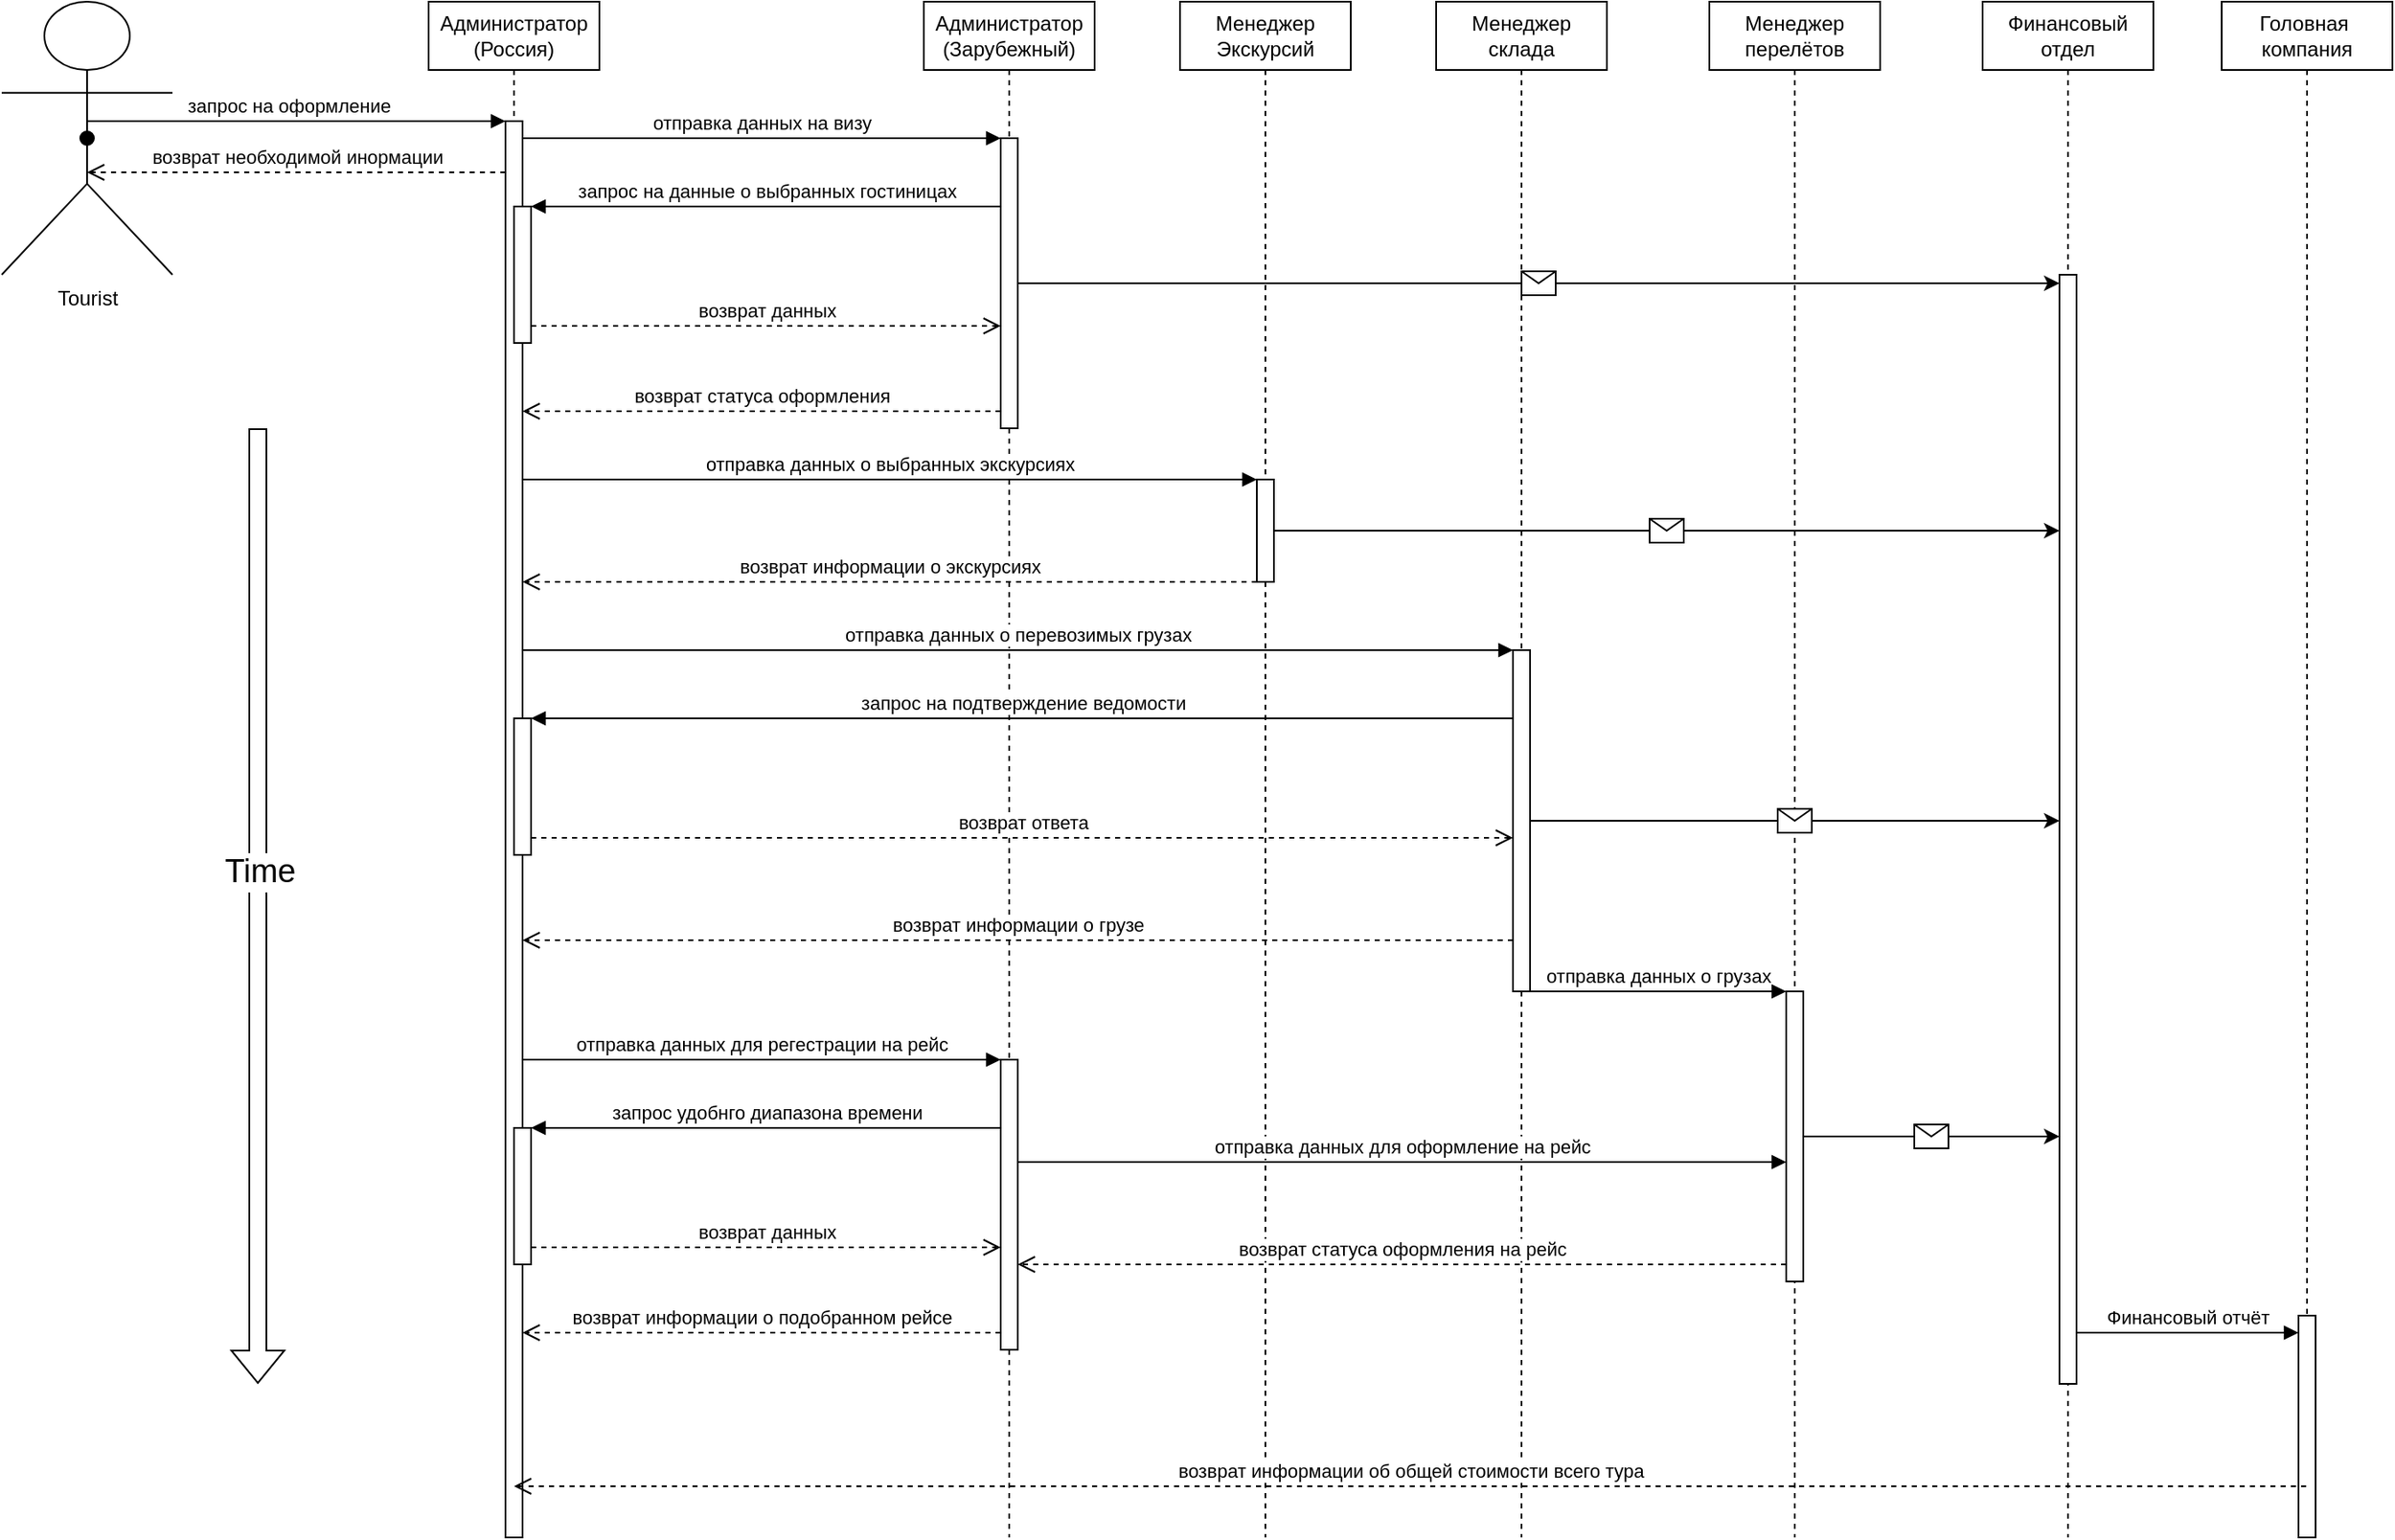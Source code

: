 <mxfile version="22.0.3" type="device">
  <diagram name="Page-1" id="2YBvvXClWsGukQMizWep">
    <mxGraphModel dx="1884" dy="1133" grid="1" gridSize="10" guides="1" tooltips="1" connect="1" arrows="1" fold="1" page="1" pageScale="1" pageWidth="850" pageHeight="1100" math="0" shadow="0">
      <root>
        <mxCell id="0" />
        <mxCell id="1" parent="0" />
        <mxCell id="aM9ryv3xv72pqoxQDRHE-1" value="Администратор&lt;br&gt;(Россия)" style="shape=umlLifeline;perimeter=lifelinePerimeter;whiteSpace=wrap;html=1;container=0;dropTarget=0;collapsible=0;recursiveResize=0;outlineConnect=0;portConstraint=eastwest;newEdgeStyle={&quot;edgeStyle&quot;:&quot;elbowEdgeStyle&quot;,&quot;elbow&quot;:&quot;vertical&quot;,&quot;curved&quot;:0,&quot;rounded&quot;:0};" parent="1" vertex="1">
          <mxGeometry x="250" y="60" width="100" height="900" as="geometry" />
        </mxCell>
        <mxCell id="aM9ryv3xv72pqoxQDRHE-2" value="" style="html=1;points=[];perimeter=orthogonalPerimeter;outlineConnect=0;targetShapes=umlLifeline;portConstraint=eastwest;newEdgeStyle={&quot;edgeStyle&quot;:&quot;elbowEdgeStyle&quot;,&quot;elbow&quot;:&quot;vertical&quot;,&quot;curved&quot;:0,&quot;rounded&quot;:0};" parent="aM9ryv3xv72pqoxQDRHE-1" vertex="1">
          <mxGeometry x="45" y="70" width="10" height="830" as="geometry" />
        </mxCell>
        <mxCell id="aM9ryv3xv72pqoxQDRHE-4" value="" style="html=1;points=[];perimeter=orthogonalPerimeter;outlineConnect=0;targetShapes=umlLifeline;portConstraint=eastwest;newEdgeStyle={&quot;edgeStyle&quot;:&quot;elbowEdgeStyle&quot;,&quot;elbow&quot;:&quot;vertical&quot;,&quot;curved&quot;:0,&quot;rounded&quot;:0};" parent="aM9ryv3xv72pqoxQDRHE-1" vertex="1">
          <mxGeometry x="50" y="120" width="10" height="80" as="geometry" />
        </mxCell>
        <mxCell id="bHfFdbvjbziyMw19bAwN-28" value="" style="html=1;points=[];perimeter=orthogonalPerimeter;outlineConnect=0;targetShapes=umlLifeline;portConstraint=eastwest;newEdgeStyle={&quot;edgeStyle&quot;:&quot;elbowEdgeStyle&quot;,&quot;elbow&quot;:&quot;vertical&quot;,&quot;curved&quot;:0,&quot;rounded&quot;:0};" parent="aM9ryv3xv72pqoxQDRHE-1" vertex="1">
          <mxGeometry x="50" y="420" width="10" height="80" as="geometry" />
        </mxCell>
        <mxCell id="aM9ryv3xv72pqoxQDRHE-5" value="Администратор&lt;br&gt;(Зарубежный)" style="shape=umlLifeline;perimeter=lifelinePerimeter;whiteSpace=wrap;html=1;container=0;dropTarget=0;collapsible=0;recursiveResize=0;outlineConnect=0;portConstraint=eastwest;newEdgeStyle={&quot;edgeStyle&quot;:&quot;elbowEdgeStyle&quot;,&quot;elbow&quot;:&quot;vertical&quot;,&quot;curved&quot;:0,&quot;rounded&quot;:0};" parent="1" vertex="1">
          <mxGeometry x="540" y="60" width="100" height="900" as="geometry" />
        </mxCell>
        <mxCell id="aM9ryv3xv72pqoxQDRHE-6" value="" style="html=1;points=[];perimeter=orthogonalPerimeter;outlineConnect=0;targetShapes=umlLifeline;portConstraint=eastwest;newEdgeStyle={&quot;edgeStyle&quot;:&quot;elbowEdgeStyle&quot;,&quot;elbow&quot;:&quot;vertical&quot;,&quot;curved&quot;:0,&quot;rounded&quot;:0};" parent="aM9ryv3xv72pqoxQDRHE-5" vertex="1">
          <mxGeometry x="45" y="80" width="10" height="170" as="geometry" />
        </mxCell>
        <mxCell id="bHfFdbvjbziyMw19bAwN-39" value="" style="html=1;points=[];perimeter=orthogonalPerimeter;outlineConnect=0;targetShapes=umlLifeline;portConstraint=eastwest;newEdgeStyle={&quot;edgeStyle&quot;:&quot;elbowEdgeStyle&quot;,&quot;elbow&quot;:&quot;vertical&quot;,&quot;curved&quot;:0,&quot;rounded&quot;:0};" parent="aM9ryv3xv72pqoxQDRHE-5" vertex="1">
          <mxGeometry x="-240" y="660" width="10" height="80" as="geometry" />
        </mxCell>
        <mxCell id="bHfFdbvjbziyMw19bAwN-40" value="" style="html=1;points=[];perimeter=orthogonalPerimeter;outlineConnect=0;targetShapes=umlLifeline;portConstraint=eastwest;newEdgeStyle={&quot;edgeStyle&quot;:&quot;elbowEdgeStyle&quot;,&quot;elbow&quot;:&quot;vertical&quot;,&quot;curved&quot;:0,&quot;rounded&quot;:0};" parent="aM9ryv3xv72pqoxQDRHE-5" vertex="1">
          <mxGeometry x="45" y="620" width="10" height="170" as="geometry" />
        </mxCell>
        <mxCell id="bHfFdbvjbziyMw19bAwN-41" value="отправка данных для регестрации на рейс" style="html=1;verticalAlign=bottom;endArrow=block;edgeStyle=elbowEdgeStyle;elbow=vertical;curved=0;rounded=0;" parent="aM9ryv3xv72pqoxQDRHE-5" target="bHfFdbvjbziyMw19bAwN-40" edge="1">
          <mxGeometry relative="1" as="geometry">
            <mxPoint x="-235" y="620" as="sourcePoint" />
            <Array as="points">
              <mxPoint x="-150" y="620" />
            </Array>
          </mxGeometry>
        </mxCell>
        <mxCell id="bHfFdbvjbziyMw19bAwN-42" value="возврат информации о подобранном рейсе" style="html=1;verticalAlign=bottom;endArrow=open;dashed=1;endSize=8;edgeStyle=elbowEdgeStyle;elbow=vertical;curved=0;rounded=0;" parent="aM9ryv3xv72pqoxQDRHE-5" source="bHfFdbvjbziyMw19bAwN-40" edge="1">
          <mxGeometry relative="1" as="geometry">
            <mxPoint x="-235" y="780" as="targetPoint" />
            <Array as="points">
              <mxPoint x="-140" y="780" />
            </Array>
          </mxGeometry>
        </mxCell>
        <mxCell id="bHfFdbvjbziyMw19bAwN-43" value="запрос удобнго диапазона времени" style="html=1;verticalAlign=bottom;endArrow=block;edgeStyle=elbowEdgeStyle;elbow=horizontal;curved=0;rounded=0;" parent="aM9ryv3xv72pqoxQDRHE-5" source="bHfFdbvjbziyMw19bAwN-40" target="bHfFdbvjbziyMw19bAwN-39" edge="1">
          <mxGeometry relative="1" as="geometry">
            <mxPoint x="-155" y="660" as="sourcePoint" />
            <Array as="points">
              <mxPoint x="-140" y="660" />
            </Array>
          </mxGeometry>
        </mxCell>
        <mxCell id="bHfFdbvjbziyMw19bAwN-44" value="возврат данных" style="html=1;verticalAlign=bottom;endArrow=open;dashed=1;endSize=8;edgeStyle=elbowEdgeStyle;elbow=vertical;curved=0;rounded=0;" parent="aM9ryv3xv72pqoxQDRHE-5" source="bHfFdbvjbziyMw19bAwN-39" target="bHfFdbvjbziyMw19bAwN-40" edge="1">
          <mxGeometry relative="1" as="geometry">
            <mxPoint x="-155" y="735" as="targetPoint" />
            <Array as="points">
              <mxPoint x="-150" y="730" />
            </Array>
          </mxGeometry>
        </mxCell>
        <mxCell id="aM9ryv3xv72pqoxQDRHE-7" value="отправка данных на визу" style="html=1;verticalAlign=bottom;endArrow=block;edgeStyle=elbowEdgeStyle;elbow=vertical;curved=0;rounded=0;" parent="1" source="aM9ryv3xv72pqoxQDRHE-2" target="aM9ryv3xv72pqoxQDRHE-6" edge="1">
          <mxGeometry relative="1" as="geometry">
            <mxPoint x="405" y="150" as="sourcePoint" />
            <Array as="points">
              <mxPoint x="390" y="140" />
            </Array>
          </mxGeometry>
        </mxCell>
        <mxCell id="aM9ryv3xv72pqoxQDRHE-8" value="возврат статуса оформления" style="html=1;verticalAlign=bottom;endArrow=open;dashed=1;endSize=8;edgeStyle=elbowEdgeStyle;elbow=vertical;curved=0;rounded=0;" parent="1" source="aM9ryv3xv72pqoxQDRHE-6" target="aM9ryv3xv72pqoxQDRHE-2" edge="1">
          <mxGeometry relative="1" as="geometry">
            <mxPoint x="405" y="225" as="targetPoint" />
            <Array as="points">
              <mxPoint x="400" y="300" />
            </Array>
          </mxGeometry>
        </mxCell>
        <mxCell id="aM9ryv3xv72pqoxQDRHE-9" value="запрос на данные о выбранных гостиницах" style="html=1;verticalAlign=bottom;endArrow=block;edgeStyle=elbowEdgeStyle;elbow=horizontal;curved=0;rounded=0;" parent="1" source="aM9ryv3xv72pqoxQDRHE-6" target="aM9ryv3xv72pqoxQDRHE-4" edge="1">
          <mxGeometry relative="1" as="geometry">
            <mxPoint x="385" y="180" as="sourcePoint" />
            <Array as="points">
              <mxPoint x="400" y="180" />
            </Array>
          </mxGeometry>
        </mxCell>
        <mxCell id="aM9ryv3xv72pqoxQDRHE-10" value="возврат данных" style="html=1;verticalAlign=bottom;endArrow=open;dashed=1;endSize=8;edgeStyle=elbowEdgeStyle;elbow=vertical;curved=0;rounded=0;" parent="1" source="aM9ryv3xv72pqoxQDRHE-4" target="aM9ryv3xv72pqoxQDRHE-6" edge="1">
          <mxGeometry relative="1" as="geometry">
            <mxPoint x="385" y="255" as="targetPoint" />
            <Array as="points">
              <mxPoint x="390" y="250" />
            </Array>
          </mxGeometry>
        </mxCell>
        <mxCell id="bHfFdbvjbziyMw19bAwN-1" value="Менеджер Экскурсий" style="shape=umlLifeline;perimeter=lifelinePerimeter;whiteSpace=wrap;html=1;container=0;dropTarget=0;collapsible=0;recursiveResize=0;outlineConnect=0;portConstraint=eastwest;newEdgeStyle={&quot;edgeStyle&quot;:&quot;elbowEdgeStyle&quot;,&quot;elbow&quot;:&quot;vertical&quot;,&quot;curved&quot;:0,&quot;rounded&quot;:0};" parent="1" vertex="1">
          <mxGeometry x="690" y="60" width="100" height="900" as="geometry" />
        </mxCell>
        <mxCell id="bHfFdbvjbziyMw19bAwN-2" value="" style="html=1;points=[];perimeter=orthogonalPerimeter;outlineConnect=0;targetShapes=umlLifeline;portConstraint=eastwest;newEdgeStyle={&quot;edgeStyle&quot;:&quot;elbowEdgeStyle&quot;,&quot;elbow&quot;:&quot;vertical&quot;,&quot;curved&quot;:0,&quot;rounded&quot;:0};" parent="bHfFdbvjbziyMw19bAwN-1" vertex="1">
          <mxGeometry x="45" y="280" width="10" height="60" as="geometry" />
        </mxCell>
        <mxCell id="bHfFdbvjbziyMw19bAwN-3" value="" style="shape=flexArrow;endArrow=classic;html=1;rounded=0;" parent="1" edge="1">
          <mxGeometry width="50" height="50" relative="1" as="geometry">
            <mxPoint x="150" y="310" as="sourcePoint" />
            <mxPoint x="150" y="870" as="targetPoint" />
          </mxGeometry>
        </mxCell>
        <mxCell id="bHfFdbvjbziyMw19bAwN-5" value="&lt;font style=&quot;font-size: 19px;&quot;&gt;Time&lt;/font&gt;" style="edgeLabel;html=1;align=center;verticalAlign=middle;resizable=0;points=[];" parent="bHfFdbvjbziyMw19bAwN-3" vertex="1" connectable="0">
          <mxGeometry x="-0.074" y="1" relative="1" as="geometry">
            <mxPoint as="offset" />
          </mxGeometry>
        </mxCell>
        <mxCell id="bHfFdbvjbziyMw19bAwN-6" value="Tourist" style="shape=umlActor;verticalLabelPosition=bottom;verticalAlign=top;html=1;outlineConnect=0;" parent="1" vertex="1">
          <mxGeometry y="60" width="100" height="160" as="geometry" />
        </mxCell>
        <mxCell id="aM9ryv3xv72pqoxQDRHE-3" value="запрос на оформление" style="html=1;verticalAlign=bottom;startArrow=oval;endArrow=block;startSize=8;edgeStyle=elbowEdgeStyle;elbow=vertical;curved=0;rounded=0;exitX=0.5;exitY=0.5;exitDx=0;exitDy=0;exitPerimeter=0;" parent="1" source="bHfFdbvjbziyMw19bAwN-6" target="aM9ryv3xv72pqoxQDRHE-2" edge="1">
          <mxGeometry relative="1" as="geometry">
            <mxPoint x="120" y="130" as="sourcePoint" />
            <Array as="points">
              <mxPoint x="170" y="130" />
            </Array>
          </mxGeometry>
        </mxCell>
        <mxCell id="bHfFdbvjbziyMw19bAwN-8" value="Менеджер склада" style="shape=umlLifeline;perimeter=lifelinePerimeter;whiteSpace=wrap;html=1;container=0;dropTarget=0;collapsible=0;recursiveResize=0;outlineConnect=0;portConstraint=eastwest;newEdgeStyle={&quot;edgeStyle&quot;:&quot;elbowEdgeStyle&quot;,&quot;elbow&quot;:&quot;vertical&quot;,&quot;curved&quot;:0,&quot;rounded&quot;:0};" parent="1" vertex="1">
          <mxGeometry x="840" y="60" width="100" height="900" as="geometry" />
        </mxCell>
        <mxCell id="bHfFdbvjbziyMw19bAwN-9" value="" style="html=1;points=[];perimeter=orthogonalPerimeter;outlineConnect=0;targetShapes=umlLifeline;portConstraint=eastwest;newEdgeStyle={&quot;edgeStyle&quot;:&quot;elbowEdgeStyle&quot;,&quot;elbow&quot;:&quot;vertical&quot;,&quot;curved&quot;:0,&quot;rounded&quot;:0};" parent="bHfFdbvjbziyMw19bAwN-8" vertex="1">
          <mxGeometry x="45" y="380" width="10" height="200" as="geometry" />
        </mxCell>
        <mxCell id="bHfFdbvjbziyMw19bAwN-13" value="отправка данных о выбранных экскурсиях" style="html=1;verticalAlign=bottom;endArrow=block;edgeStyle=elbowEdgeStyle;elbow=vertical;curved=0;rounded=0;" parent="1" edge="1">
          <mxGeometry relative="1" as="geometry">
            <mxPoint x="305" y="340" as="sourcePoint" />
            <Array as="points">
              <mxPoint x="400" y="340" />
            </Array>
            <mxPoint x="735" y="340" as="targetPoint" />
          </mxGeometry>
        </mxCell>
        <mxCell id="bHfFdbvjbziyMw19bAwN-15" value="возврат необходимой инормации" style="html=1;verticalAlign=bottom;endArrow=open;dashed=1;endSize=8;edgeStyle=elbowEdgeStyle;elbow=vertical;curved=0;rounded=0;" parent="1" source="aM9ryv3xv72pqoxQDRHE-2" edge="1">
          <mxGeometry relative="1" as="geometry">
            <mxPoint x="50" y="160" as="targetPoint" />
            <Array as="points">
              <mxPoint x="145" y="160" />
            </Array>
            <mxPoint x="220" y="160" as="sourcePoint" />
          </mxGeometry>
        </mxCell>
        <mxCell id="bHfFdbvjbziyMw19bAwN-16" value="Менеджер&lt;br&gt;перелётов" style="shape=umlLifeline;perimeter=lifelinePerimeter;whiteSpace=wrap;html=1;container=0;dropTarget=0;collapsible=0;recursiveResize=0;outlineConnect=0;portConstraint=eastwest;newEdgeStyle={&quot;edgeStyle&quot;:&quot;elbowEdgeStyle&quot;,&quot;elbow&quot;:&quot;vertical&quot;,&quot;curved&quot;:0,&quot;rounded&quot;:0};" parent="1" vertex="1">
          <mxGeometry x="1000" y="60" width="100" height="900" as="geometry" />
        </mxCell>
        <mxCell id="bHfFdbvjbziyMw19bAwN-17" value="" style="html=1;points=[];perimeter=orthogonalPerimeter;outlineConnect=0;targetShapes=umlLifeline;portConstraint=eastwest;newEdgeStyle={&quot;edgeStyle&quot;:&quot;elbowEdgeStyle&quot;,&quot;elbow&quot;:&quot;vertical&quot;,&quot;curved&quot;:0,&quot;rounded&quot;:0};" parent="bHfFdbvjbziyMw19bAwN-16" vertex="1">
          <mxGeometry x="45" y="580" width="10" height="170" as="geometry" />
        </mxCell>
        <mxCell id="bHfFdbvjbziyMw19bAwN-18" value="Финансовый отдел" style="shape=umlLifeline;perimeter=lifelinePerimeter;whiteSpace=wrap;html=1;container=0;dropTarget=0;collapsible=0;recursiveResize=0;outlineConnect=0;portConstraint=eastwest;newEdgeStyle={&quot;edgeStyle&quot;:&quot;elbowEdgeStyle&quot;,&quot;elbow&quot;:&quot;vertical&quot;,&quot;curved&quot;:0,&quot;rounded&quot;:0};" parent="1" vertex="1">
          <mxGeometry x="1160" y="60" width="100" height="900" as="geometry" />
        </mxCell>
        <mxCell id="bHfFdbvjbziyMw19bAwN-19" value="" style="html=1;points=[];perimeter=orthogonalPerimeter;outlineConnect=0;targetShapes=umlLifeline;portConstraint=eastwest;newEdgeStyle={&quot;edgeStyle&quot;:&quot;elbowEdgeStyle&quot;,&quot;elbow&quot;:&quot;vertical&quot;,&quot;curved&quot;:0,&quot;rounded&quot;:0};" parent="bHfFdbvjbziyMw19bAwN-18" vertex="1">
          <mxGeometry x="45" y="160" width="10" height="650" as="geometry" />
        </mxCell>
        <mxCell id="bHfFdbvjbziyMw19bAwN-21" value="" style="endArrow=classic;html=1;rounded=0;" parent="1" source="bHfFdbvjbziyMw19bAwN-2" target="bHfFdbvjbziyMw19bAwN-19" edge="1">
          <mxGeometry relative="1" as="geometry">
            <mxPoint x="750" y="440" as="sourcePoint" />
            <mxPoint x="1130" y="440" as="targetPoint" />
          </mxGeometry>
        </mxCell>
        <mxCell id="bHfFdbvjbziyMw19bAwN-22" value="" style="shape=message;html=1;outlineConnect=0;" parent="bHfFdbvjbziyMw19bAwN-21" vertex="1">
          <mxGeometry width="20" height="14" relative="1" as="geometry">
            <mxPoint x="-10" y="-7" as="offset" />
          </mxGeometry>
        </mxCell>
        <mxCell id="bHfFdbvjbziyMw19bAwN-23" value="возврат информации о экскурсиях" style="html=1;verticalAlign=bottom;endArrow=open;dashed=1;endSize=8;edgeStyle=elbowEdgeStyle;elbow=vertical;curved=0;rounded=0;" parent="1" source="bHfFdbvjbziyMw19bAwN-2" target="aM9ryv3xv72pqoxQDRHE-2" edge="1">
          <mxGeometry relative="1" as="geometry">
            <mxPoint x="310" y="400" as="targetPoint" />
            <Array as="points">
              <mxPoint x="545" y="400" />
            </Array>
            <mxPoint x="730" y="400" as="sourcePoint" />
          </mxGeometry>
        </mxCell>
        <mxCell id="bHfFdbvjbziyMw19bAwN-24" value="" style="endArrow=classic;html=1;rounded=0;" parent="1" source="aM9ryv3xv72pqoxQDRHE-6" target="bHfFdbvjbziyMw19bAwN-19" edge="1">
          <mxGeometry relative="1" as="geometry">
            <mxPoint x="600" y="218.67" as="sourcePoint" />
            <mxPoint x="1210" y="225" as="targetPoint" />
          </mxGeometry>
        </mxCell>
        <mxCell id="bHfFdbvjbziyMw19bAwN-25" value="" style="shape=message;html=1;outlineConnect=0;" parent="bHfFdbvjbziyMw19bAwN-24" vertex="1">
          <mxGeometry width="20" height="14" relative="1" as="geometry">
            <mxPoint x="-10" y="-7" as="offset" />
          </mxGeometry>
        </mxCell>
        <mxCell id="bHfFdbvjbziyMw19bAwN-26" value="отправка данных о перевозимых грузах" style="html=1;verticalAlign=bottom;endArrow=block;edgeStyle=elbowEdgeStyle;elbow=vertical;curved=0;rounded=0;" parent="1" source="aM9ryv3xv72pqoxQDRHE-2" target="bHfFdbvjbziyMw19bAwN-9" edge="1">
          <mxGeometry relative="1" as="geometry">
            <mxPoint x="315" y="440" as="sourcePoint" />
            <Array as="points">
              <mxPoint x="410" y="440" />
            </Array>
            <mxPoint x="745" y="440" as="targetPoint" />
          </mxGeometry>
        </mxCell>
        <mxCell id="bHfFdbvjbziyMw19bAwN-29" value="запрос на подтверждение ведомости" style="html=1;verticalAlign=bottom;endArrow=block;edgeStyle=elbowEdgeStyle;elbow=horizontal;curved=0;rounded=0;" parent="1" source="bHfFdbvjbziyMw19bAwN-9" target="bHfFdbvjbziyMw19bAwN-28" edge="1">
          <mxGeometry relative="1" as="geometry">
            <mxPoint x="585" y="480" as="sourcePoint" />
            <Array as="points">
              <mxPoint x="400" y="480" />
            </Array>
          </mxGeometry>
        </mxCell>
        <mxCell id="bHfFdbvjbziyMw19bAwN-30" value="возврат ответа" style="html=1;verticalAlign=bottom;endArrow=open;dashed=1;endSize=8;edgeStyle=elbowEdgeStyle;elbow=vertical;curved=0;rounded=0;" parent="1" source="bHfFdbvjbziyMw19bAwN-28" target="bHfFdbvjbziyMw19bAwN-9" edge="1">
          <mxGeometry relative="1" as="geometry">
            <mxPoint x="880" y="550" as="targetPoint" />
            <Array as="points">
              <mxPoint x="390" y="550" />
            </Array>
          </mxGeometry>
        </mxCell>
        <mxCell id="bHfFdbvjbziyMw19bAwN-34" value="возврат информации о грузе" style="html=1;verticalAlign=bottom;endArrow=open;dashed=1;endSize=8;edgeStyle=elbowEdgeStyle;elbow=vertical;curved=0;rounded=0;" parent="1" source="bHfFdbvjbziyMw19bAwN-9" target="aM9ryv3xv72pqoxQDRHE-2" edge="1">
          <mxGeometry relative="1" as="geometry">
            <mxPoint x="400" y="590" as="targetPoint" />
            <Array as="points">
              <mxPoint x="690" y="610" />
            </Array>
            <mxPoint x="880" y="610" as="sourcePoint" />
          </mxGeometry>
        </mxCell>
        <mxCell id="bHfFdbvjbziyMw19bAwN-35" value="отправка данных о грузах" style="html=1;verticalAlign=bottom;endArrow=block;edgeStyle=elbowEdgeStyle;elbow=vertical;curved=0;rounded=0;" parent="1" source="bHfFdbvjbziyMw19bAwN-9" target="bHfFdbvjbziyMw19bAwN-17" edge="1">
          <mxGeometry relative="1" as="geometry">
            <mxPoint x="910" y="640" as="sourcePoint" />
            <Array as="points">
              <mxPoint x="1005" y="640" />
            </Array>
            <mxPoint x="1040" y="640" as="targetPoint" />
          </mxGeometry>
        </mxCell>
        <mxCell id="bHfFdbvjbziyMw19bAwN-37" value="" style="endArrow=classic;html=1;rounded=0;" parent="1" source="bHfFdbvjbziyMw19bAwN-9" target="bHfFdbvjbziyMw19bAwN-19" edge="1">
          <mxGeometry relative="1" as="geometry">
            <mxPoint x="755" y="380" as="sourcePoint" />
            <mxPoint x="1200" y="540" as="targetPoint" />
          </mxGeometry>
        </mxCell>
        <mxCell id="bHfFdbvjbziyMw19bAwN-38" value="" style="shape=message;html=1;outlineConnect=0;" parent="bHfFdbvjbziyMw19bAwN-37" vertex="1">
          <mxGeometry width="20" height="14" relative="1" as="geometry">
            <mxPoint x="-10" y="-7" as="offset" />
          </mxGeometry>
        </mxCell>
        <mxCell id="bHfFdbvjbziyMw19bAwN-47" value="отправка данных для оформление на рейс" style="html=1;verticalAlign=bottom;endArrow=block;edgeStyle=elbowEdgeStyle;elbow=vertical;curved=0;rounded=0;" parent="1" target="bHfFdbvjbziyMw19bAwN-17" edge="1">
          <mxGeometry relative="1" as="geometry">
            <mxPoint x="595" y="740" as="sourcePoint" />
            <Array as="points">
              <mxPoint x="685" y="740" />
            </Array>
            <mxPoint x="1040" y="740" as="targetPoint" />
          </mxGeometry>
        </mxCell>
        <mxCell id="bHfFdbvjbziyMw19bAwN-50" value="возврат статуса оформления на рейс" style="html=1;verticalAlign=bottom;endArrow=open;dashed=1;endSize=8;edgeStyle=elbowEdgeStyle;elbow=vertical;curved=0;rounded=0;" parent="1" source="bHfFdbvjbziyMw19bAwN-17" target="bHfFdbvjbziyMw19bAwN-40" edge="1">
          <mxGeometry relative="1" as="geometry">
            <mxPoint x="905" y="800" as="targetPoint" />
            <Array as="points">
              <mxPoint x="710" y="800" />
            </Array>
            <mxPoint x="1040" y="800" as="sourcePoint" />
          </mxGeometry>
        </mxCell>
        <mxCell id="bHfFdbvjbziyMw19bAwN-51" value="" style="endArrow=classic;html=1;rounded=0;" parent="1" source="bHfFdbvjbziyMw19bAwN-17" target="bHfFdbvjbziyMw19bAwN-19" edge="1">
          <mxGeometry relative="1" as="geometry">
            <mxPoint x="905" y="550" as="sourcePoint" />
            <mxPoint x="1200" y="725" as="targetPoint" />
          </mxGeometry>
        </mxCell>
        <mxCell id="bHfFdbvjbziyMw19bAwN-52" value="" style="shape=message;html=1;outlineConnect=0;" parent="bHfFdbvjbziyMw19bAwN-51" vertex="1">
          <mxGeometry width="20" height="14" relative="1" as="geometry">
            <mxPoint x="-10" y="-7" as="offset" />
          </mxGeometry>
        </mxCell>
        <mxCell id="bHfFdbvjbziyMw19bAwN-53" value="Головная&amp;nbsp;&lt;br&gt;компания" style="shape=umlLifeline;perimeter=lifelinePerimeter;whiteSpace=wrap;html=1;container=0;dropTarget=0;collapsible=0;recursiveResize=0;outlineConnect=0;portConstraint=eastwest;newEdgeStyle={&quot;edgeStyle&quot;:&quot;elbowEdgeStyle&quot;,&quot;elbow&quot;:&quot;vertical&quot;,&quot;curved&quot;:0,&quot;rounded&quot;:0};" parent="1" vertex="1">
          <mxGeometry x="1300" y="60" width="100" height="900" as="geometry" />
        </mxCell>
        <mxCell id="bHfFdbvjbziyMw19bAwN-54" value="" style="html=1;points=[];perimeter=orthogonalPerimeter;outlineConnect=0;targetShapes=umlLifeline;portConstraint=eastwest;newEdgeStyle={&quot;edgeStyle&quot;:&quot;elbowEdgeStyle&quot;,&quot;elbow&quot;:&quot;vertical&quot;,&quot;curved&quot;:0,&quot;rounded&quot;:0};" parent="bHfFdbvjbziyMw19bAwN-53" vertex="1">
          <mxGeometry x="45" y="770" width="10" height="130" as="geometry" />
        </mxCell>
        <mxCell id="bHfFdbvjbziyMw19bAwN-57" value="Финансовый отчёт" style="html=1;verticalAlign=bottom;endArrow=block;edgeStyle=elbowEdgeStyle;elbow=vertical;curved=0;rounded=0;" parent="1" source="bHfFdbvjbziyMw19bAwN-19" target="bHfFdbvjbziyMw19bAwN-54" edge="1">
          <mxGeometry relative="1" as="geometry">
            <mxPoint x="1250" y="800" as="sourcePoint" />
            <Array as="points">
              <mxPoint x="1300" y="840" />
            </Array>
            <mxPoint x="1700" y="800" as="targetPoint" />
          </mxGeometry>
        </mxCell>
        <mxCell id="bHfFdbvjbziyMw19bAwN-59" value="возврат информации об общей стоимости всего тура" style="html=1;verticalAlign=bottom;endArrow=open;dashed=1;endSize=8;edgeStyle=elbowEdgeStyle;elbow=vertical;curved=0;rounded=0;" parent="1" source="bHfFdbvjbziyMw19bAwN-53" target="aM9ryv3xv72pqoxQDRHE-1" edge="1">
          <mxGeometry relative="1" as="geometry">
            <mxPoint x="1050" y="930" as="targetPoint" />
            <Array as="points">
              <mxPoint x="1145" y="930" />
            </Array>
            <mxPoint x="1330" y="930" as="sourcePoint" />
          </mxGeometry>
        </mxCell>
      </root>
    </mxGraphModel>
  </diagram>
</mxfile>
